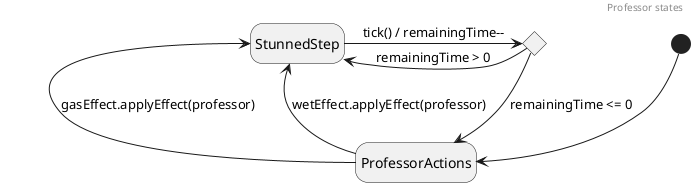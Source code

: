 @startuml ProfessorState
header Professor states
hide empty description

[*] --> ProfessorActions

ProfessorActions --> StunnedStep : gasEffect.applyEffect(professor)
ProfessorActions --> StunnedStep : wetEffect.applyEffect(professor)
state c <<choice>>
StunnedStep -> c : tick() / remainingTime--
c -> StunnedStep : remainingTime > 0
c -> ProfessorActions : remainingTime <= 0
@enduml
